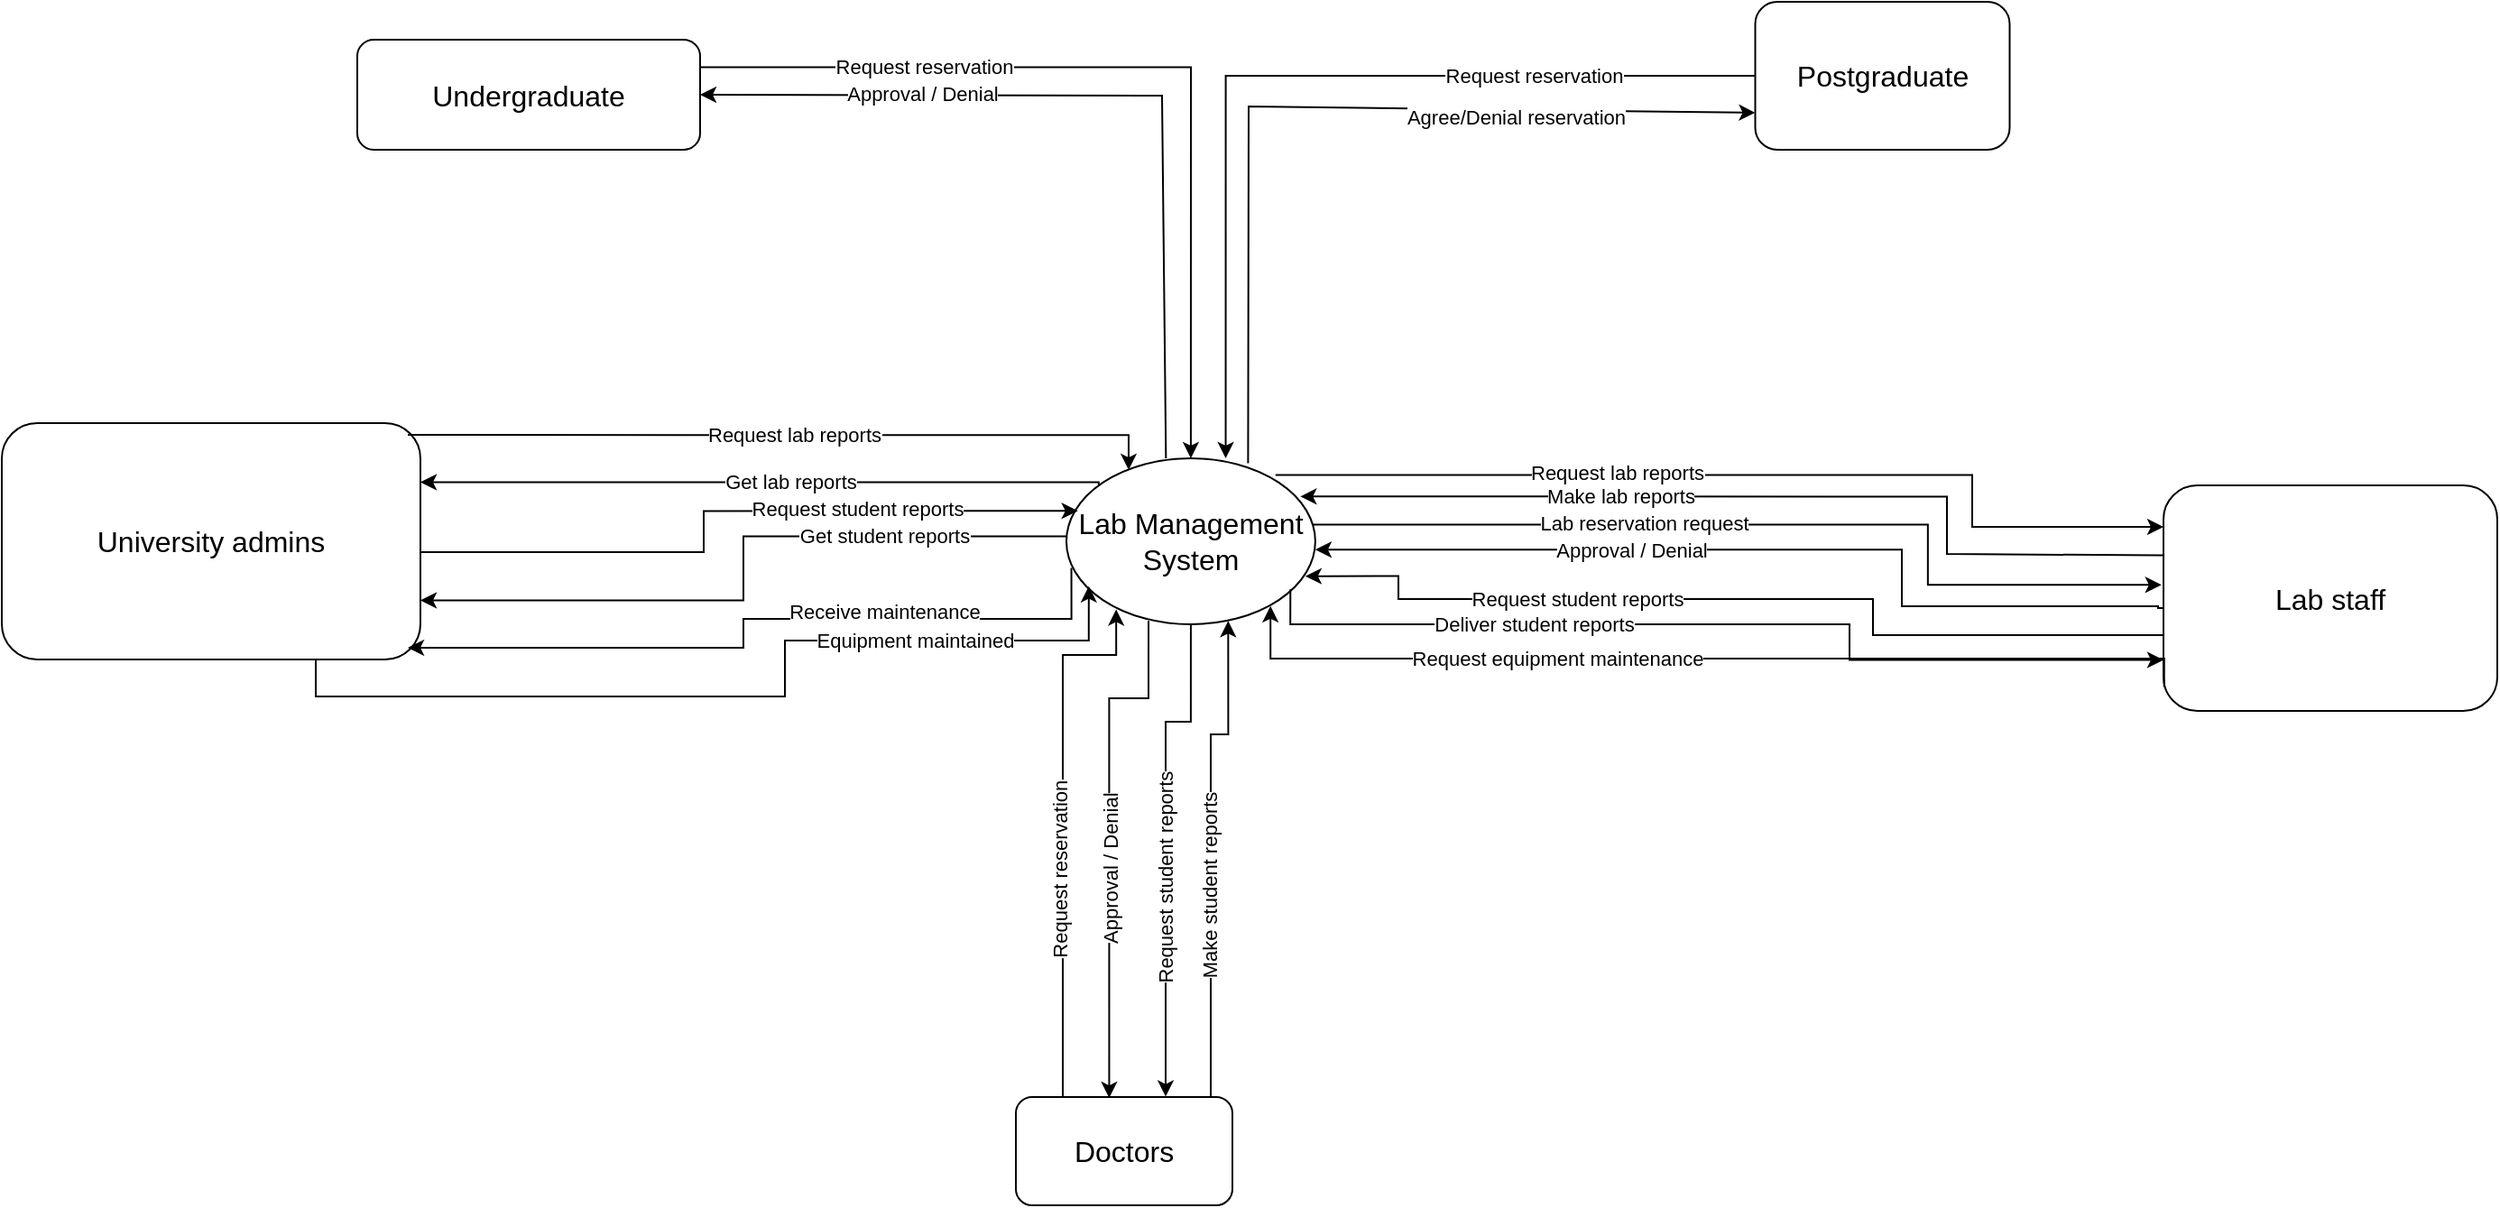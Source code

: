 <mxfile version="22.1.11" type="device">
  <diagram name="Page-1" id="AlJ3lns5U3MM7vT5XkO_">
    <mxGraphModel dx="1525" dy="926" grid="0" gridSize="10" guides="1" tooltips="1" connect="1" arrows="1" fold="1" page="0" pageScale="1" pageWidth="850" pageHeight="1100" math="0" shadow="0">
      <root>
        <mxCell id="0" />
        <mxCell id="1" parent="0" />
        <mxCell id="6NIrD40vV8gY1TMhdgDX-19" style="rounded=0;orthogonalLoop=1;jettySize=auto;html=1;exitX=0.73;exitY=0.03;exitDx=0;exitDy=0;entryX=0;entryY=0.75;entryDx=0;entryDy=0;exitPerimeter=0;" parent="1" source="6NIrD40vV8gY1TMhdgDX-1" target="6NIrD40vV8gY1TMhdgDX-6" edge="1">
          <mxGeometry relative="1" as="geometry">
            <Array as="points">
              <mxPoint x="226" y="-44" />
            </Array>
          </mxGeometry>
        </mxCell>
        <mxCell id="iSw1SFKRkY77ffxVS9H3-3" value="Agree/Denial reservation" style="edgeLabel;html=1;align=center;verticalAlign=middle;resizable=0;points=[];" parent="6NIrD40vV8gY1TMhdgDX-19" vertex="1" connectable="0">
          <mxGeometry x="0.417" y="2" relative="1" as="geometry">
            <mxPoint x="6" y="6" as="offset" />
          </mxGeometry>
        </mxCell>
        <mxCell id="iSw1SFKRkY77ffxVS9H3-47" value="" style="edgeStyle=orthogonalEdgeStyle;rounded=0;orthogonalLoop=1;jettySize=auto;html=1;entryX=0.69;entryY=-0.003;entryDx=0;entryDy=0;entryPerimeter=0;" parent="1" source="6NIrD40vV8gY1TMhdgDX-1" target="6NIrD40vV8gY1TMhdgDX-8" edge="1">
          <mxGeometry relative="1" as="geometry">
            <Array as="points">
              <mxPoint x="194" y="297" />
              <mxPoint x="180" y="297" />
              <mxPoint x="180" y="505" />
            </Array>
          </mxGeometry>
        </mxCell>
        <mxCell id="iSw1SFKRkY77ffxVS9H3-65" value="Request student&amp;nbsp;reports" style="edgeLabel;html=1;align=center;verticalAlign=middle;resizable=0;points=[];rotation=-90;" parent="iSw1SFKRkY77ffxVS9H3-47" vertex="1" connectable="0">
          <mxGeometry x="0.148" relative="1" as="geometry">
            <mxPoint y="-4" as="offset" />
          </mxGeometry>
        </mxCell>
        <mxCell id="6NIrD40vV8gY1TMhdgDX-1" value="Lab Management System" style="ellipse;whiteSpace=wrap;html=1;fontSize=16;strokeWidth=1;aspect=fixed;points=[[0,0.47,0,0,0],[0.02,0.66,0,0,0],[0.04,0.29,0,0,0],[0.09,0.77,0,0,0],[0.13,0.16,0,0,0],[0.2,0.91,0,0,0],[0.25,0.07,0,0,0],[0.33,0.98,0,0,0],[0.4,0,0,0,0],[0.5,0,0,0,0],[0.5,1,0,0,0],[0.64,0,0,0,0],[0.65,0.98,0,0,0],[0.73,0.03,0,0,0],[0.82,0.89,0,0,0],[0.84,0.1,0,0,0],[0.9,0.79,0,0,0],[0.94,0.23,0,0,0],[0.96,0.71,0,0,0],[0.99,0.4,0,0,0],[1,0.55,0,0,0]];" parent="1" vertex="1">
          <mxGeometry x="125" y="151" width="137.93" height="92" as="geometry" />
        </mxCell>
        <mxCell id="6NIrD40vV8gY1TMhdgDX-12" style="edgeStyle=orthogonalEdgeStyle;rounded=0;orthogonalLoop=1;jettySize=auto;html=1;exitX=1;exitY=0.25;exitDx=0;exitDy=0;entryX=0.5;entryY=0;entryDx=0;entryDy=0;entryPerimeter=0;" parent="1" source="6NIrD40vV8gY1TMhdgDX-3" target="6NIrD40vV8gY1TMhdgDX-1" edge="1">
          <mxGeometry relative="1" as="geometry" />
        </mxCell>
        <mxCell id="6NIrD40vV8gY1TMhdgDX-13" value="Request reservation" style="edgeLabel;html=1;align=center;verticalAlign=middle;resizable=0;points=[];rotation=0;" parent="6NIrD40vV8gY1TMhdgDX-12" vertex="1" connectable="0">
          <mxGeometry x="-0.225" y="3" relative="1" as="geometry">
            <mxPoint x="-66" y="2" as="offset" />
          </mxGeometry>
        </mxCell>
        <mxCell id="6NIrD40vV8gY1TMhdgDX-3" value="Undergraduate" style="rounded=1;whiteSpace=wrap;html=1;fontSize=16;" parent="1" vertex="1">
          <mxGeometry x="-268" y="-81" width="190" height="61" as="geometry" />
        </mxCell>
        <mxCell id="6NIrD40vV8gY1TMhdgDX-4" value="University admins" style="rounded=1;whiteSpace=wrap;html=1;fontSize=16;points=[[0,0,0,0,0],[0,0.25,0,0,0],[0,0.5,0,0,0],[0,0.75,0,0,0],[0,1,0,0,0],[0.25,0,0,0,0],[0.25,1,0,0,0],[0.5,0,0,0,0],[0.5,1,0,0,0],[0.75,0,0,0,0],[0.75,1,0,0,0],[0.97,0.05,0,0,0],[0.97,0.95,0,0,0],[1,0.25,0,0,0],[1,0.5,0,0,0],[1,0.75,0,0,0]];" parent="1" vertex="1">
          <mxGeometry x="-465" y="131.5" width="232" height="131" as="geometry" />
        </mxCell>
        <mxCell id="6NIrD40vV8gY1TMhdgDX-15" style="edgeStyle=orthogonalEdgeStyle;rounded=0;orthogonalLoop=1;jettySize=auto;html=1;exitX=0;exitY=0.5;exitDx=0;exitDy=0;entryX=0.64;entryY=0;entryDx=0;entryDy=0;entryPerimeter=0;" parent="1" source="6NIrD40vV8gY1TMhdgDX-6" target="6NIrD40vV8gY1TMhdgDX-1" edge="1">
          <mxGeometry relative="1" as="geometry">
            <mxPoint x="212.96" y="154.36" as="targetPoint" />
          </mxGeometry>
        </mxCell>
        <mxCell id="6NIrD40vV8gY1TMhdgDX-16" value="Request reservation" style="edgeLabel;html=1;align=center;verticalAlign=middle;resizable=0;points=[];" parent="6NIrD40vV8gY1TMhdgDX-15" vertex="1" connectable="0">
          <mxGeometry x="-0.456" relative="1" as="geometry">
            <mxPoint x="14" as="offset" />
          </mxGeometry>
        </mxCell>
        <mxCell id="6NIrD40vV8gY1TMhdgDX-6" value="Postgraduate" style="rounded=1;whiteSpace=wrap;html=1;fontSize=16;" parent="1" vertex="1">
          <mxGeometry x="506.75" y="-102" width="141" height="82" as="geometry" />
        </mxCell>
        <mxCell id="iSw1SFKRkY77ffxVS9H3-4" style="edgeStyle=elbowEdgeStyle;rounded=0;orthogonalLoop=1;jettySize=auto;html=1;exitX=0.84;exitY=0.1;exitDx=0;exitDy=0;entryX=0;entryY=0.184;entryDx=0;entryDy=0;entryPerimeter=0;exitPerimeter=0;" parent="1" source="6NIrD40vV8gY1TMhdgDX-1" target="6NIrD40vV8gY1TMhdgDX-7" edge="1">
          <mxGeometry relative="1" as="geometry">
            <Array as="points">
              <mxPoint x="627" y="181" />
            </Array>
          </mxGeometry>
        </mxCell>
        <mxCell id="iSw1SFKRkY77ffxVS9H3-5" value="Request lab reports" style="edgeLabel;html=1;align=center;verticalAlign=middle;resizable=0;points=[];" parent="iSw1SFKRkY77ffxVS9H3-4" vertex="1" connectable="0">
          <mxGeometry x="-0.473" relative="1" as="geometry">
            <mxPoint x="51" y="-1" as="offset" />
          </mxGeometry>
        </mxCell>
        <mxCell id="iSw1SFKRkY77ffxVS9H3-24" style="edgeStyle=orthogonalEdgeStyle;rounded=0;orthogonalLoop=1;jettySize=auto;html=1;exitX=0;exitY=0.75;exitDx=0;exitDy=0;entryX=0.96;entryY=0.71;entryDx=0;entryDy=0;entryPerimeter=0;" parent="1" source="6NIrD40vV8gY1TMhdgDX-7" target="6NIrD40vV8gY1TMhdgDX-1" edge="1">
          <mxGeometry relative="1" as="geometry">
            <Array as="points">
              <mxPoint x="733" y="249" />
              <mxPoint x="572" y="249" />
              <mxPoint x="572" y="229" />
              <mxPoint x="309" y="229" />
            </Array>
          </mxGeometry>
        </mxCell>
        <mxCell id="iSw1SFKRkY77ffxVS9H3-25" value="Request student&amp;nbsp;reports" style="edgeLabel;html=1;align=center;verticalAlign=middle;resizable=0;points=[];" parent="iSw1SFKRkY77ffxVS9H3-24" vertex="1" connectable="0">
          <mxGeometry x="0.374" relative="1" as="geometry">
            <mxPoint as="offset" />
          </mxGeometry>
        </mxCell>
        <mxCell id="6NIrD40vV8gY1TMhdgDX-7" value="Lab staff" style="rounded=1;whiteSpace=wrap;html=1;fontSize=16;" parent="1" vertex="1">
          <mxGeometry x="733" y="166" width="185" height="125" as="geometry" />
        </mxCell>
        <mxCell id="6NIrD40vV8gY1TMhdgDX-8" value="Doctors" style="rounded=1;whiteSpace=wrap;html=1;fontSize=16;points=[[0,0,0,0,0],[0,0.25,0,0,0],[0,0.5,0,0,0],[0,0.75,0,0,0],[0,1,0,0,0],[0.23,0,0,0,0],[0.25,1,0,0,0],[0.45,0,0,0,0],[0.5,1,0,0,0],[0.7,0,0,0,0],[0.75,1,0,0,0],[0.9,0,0,0,0],[1,0.25,0,0,0],[1,0.5,0,0,0],[1,0.75,0,0,0],[1,1,0,0,0]];" parent="1" vertex="1">
          <mxGeometry x="97" y="505" width="120" height="60" as="geometry" />
        </mxCell>
        <mxCell id="6NIrD40vV8gY1TMhdgDX-9" value="" style="edgeStyle=none;orthogonalLoop=1;jettySize=auto;html=1;rounded=0;exitX=0.4;exitY=0;exitDx=0;exitDy=0;entryX=1;entryY=0.5;entryDx=0;entryDy=0;exitPerimeter=0;" parent="1" source="6NIrD40vV8gY1TMhdgDX-1" target="6NIrD40vV8gY1TMhdgDX-3" edge="1">
          <mxGeometry width="100" relative="1" as="geometry">
            <mxPoint x="185" y="39" as="sourcePoint" />
            <mxPoint x="62" y="-29" as="targetPoint" />
            <Array as="points">
              <mxPoint x="178" y="-50" />
            </Array>
          </mxGeometry>
        </mxCell>
        <mxCell id="6NIrD40vV8gY1TMhdgDX-11" value="Approval / Denial" style="edgeLabel;html=1;align=center;verticalAlign=middle;resizable=0;points=[];rotation=0;" parent="6NIrD40vV8gY1TMhdgDX-9" vertex="1" connectable="0">
          <mxGeometry x="0.547" relative="1" as="geometry">
            <mxPoint x="19" y="-1" as="offset" />
          </mxGeometry>
        </mxCell>
        <mxCell id="iSw1SFKRkY77ffxVS9H3-8" style="edgeStyle=orthogonalEdgeStyle;rounded=0;orthogonalLoop=1;jettySize=auto;html=1;entryX=0.94;entryY=0.23;entryDx=0;entryDy=0;entryPerimeter=0;exitX=0.003;exitY=0.31;exitDx=0;exitDy=0;exitPerimeter=0;" parent="1" source="6NIrD40vV8gY1TMhdgDX-7" target="6NIrD40vV8gY1TMhdgDX-1" edge="1">
          <mxGeometry relative="1" as="geometry">
            <mxPoint x="731" y="229" as="sourcePoint" />
            <Array as="points">
              <mxPoint x="731" y="205" />
              <mxPoint x="613" y="204" />
              <mxPoint x="613" y="172" />
            </Array>
          </mxGeometry>
        </mxCell>
        <mxCell id="iSw1SFKRkY77ffxVS9H3-9" value="Make lab reports" style="edgeLabel;html=1;align=center;verticalAlign=middle;resizable=0;points=[];" parent="iSw1SFKRkY77ffxVS9H3-8" vertex="1" connectable="0">
          <mxGeometry x="0.36" y="3" relative="1" as="geometry">
            <mxPoint x="14" y="-3" as="offset" />
          </mxGeometry>
        </mxCell>
        <mxCell id="iSw1SFKRkY77ffxVS9H3-16" style="edgeStyle=elbowEdgeStyle;rounded=0;orthogonalLoop=1;jettySize=auto;html=1;entryX=-0.006;entryY=0.441;entryDx=0;entryDy=0;entryPerimeter=0;exitX=0.99;exitY=0.4;exitDx=0;exitDy=0;exitPerimeter=0;" parent="1" source="6NIrD40vV8gY1TMhdgDX-1" target="6NIrD40vV8gY1TMhdgDX-7" edge="1">
          <mxGeometry relative="1" as="geometry">
            <mxPoint x="263" y="199" as="sourcePoint" />
            <mxPoint x="733" y="217.28" as="targetPoint" />
            <Array as="points">
              <mxPoint x="602.43" y="209" />
            </Array>
          </mxGeometry>
        </mxCell>
        <mxCell id="iSw1SFKRkY77ffxVS9H3-17" value="Lab reservation request" style="edgeLabel;html=1;align=center;verticalAlign=middle;resizable=0;points=[];" parent="iSw1SFKRkY77ffxVS9H3-16" vertex="1" connectable="0">
          <mxGeometry x="-0.473" relative="1" as="geometry">
            <mxPoint x="51" y="-1" as="offset" />
          </mxGeometry>
        </mxCell>
        <mxCell id="iSw1SFKRkY77ffxVS9H3-18" style="edgeStyle=orthogonalEdgeStyle;rounded=0;orthogonalLoop=1;jettySize=auto;html=1;exitX=0.003;exitY=0.31;exitDx=0;exitDy=0;exitPerimeter=0;entryX=1;entryY=0.55;entryDx=0;entryDy=0;entryPerimeter=0;" parent="1" target="6NIrD40vV8gY1TMhdgDX-1" edge="1">
          <mxGeometry relative="1" as="geometry">
            <mxPoint x="733" y="234" as="sourcePoint" />
            <mxPoint x="260" y="213" as="targetPoint" />
            <Array as="points">
              <mxPoint x="730" y="234" />
              <mxPoint x="588" y="233" />
              <mxPoint x="588" y="202" />
            </Array>
          </mxGeometry>
        </mxCell>
        <mxCell id="iSw1SFKRkY77ffxVS9H3-19" value="Approval / Denial" style="edgeLabel;html=1;align=center;verticalAlign=middle;resizable=0;points=[];" parent="iSw1SFKRkY77ffxVS9H3-18" vertex="1" connectable="0">
          <mxGeometry x="0.36" y="3" relative="1" as="geometry">
            <mxPoint x="14" y="-3" as="offset" />
          </mxGeometry>
        </mxCell>
        <mxCell id="iSw1SFKRkY77ffxVS9H3-26" style="edgeStyle=orthogonalEdgeStyle;rounded=0;orthogonalLoop=1;jettySize=auto;html=1;exitX=0.9;exitY=0.79;exitDx=0;exitDy=0;entryX=0;entryY=0.774;entryDx=0;entryDy=0;entryPerimeter=0;exitPerimeter=0;" parent="1" source="6NIrD40vV8gY1TMhdgDX-1" target="6NIrD40vV8gY1TMhdgDX-7" edge="1">
          <mxGeometry relative="1" as="geometry">
            <mxPoint x="230.516" y="236.0" as="sourcePoint" />
            <mxPoint x="733.74" y="271.56" as="targetPoint" />
            <Array as="points">
              <mxPoint x="249" y="243" />
              <mxPoint x="559" y="243" />
              <mxPoint x="559" y="263" />
            </Array>
          </mxGeometry>
        </mxCell>
        <mxCell id="iSw1SFKRkY77ffxVS9H3-27" value="Deliver student reports" style="edgeLabel;html=1;align=center;verticalAlign=middle;resizable=0;points=[];" parent="iSw1SFKRkY77ffxVS9H3-26" vertex="1" connectable="0">
          <mxGeometry x="-0.435" y="-3" relative="1" as="geometry">
            <mxPoint x="6" y="-3" as="offset" />
          </mxGeometry>
        </mxCell>
        <mxCell id="iSw1SFKRkY77ffxVS9H3-28" style="edgeStyle=orthogonalEdgeStyle;rounded=0;orthogonalLoop=1;jettySize=auto;html=1;exitX=0.002;exitY=0.894;exitDx=0;exitDy=0;entryX=0.82;entryY=0.89;entryDx=0;entryDy=0;entryPerimeter=0;exitPerimeter=0;" parent="1" source="6NIrD40vV8gY1TMhdgDX-7" target="6NIrD40vV8gY1TMhdgDX-1" edge="1">
          <mxGeometry relative="1" as="geometry">
            <Array as="points">
              <mxPoint x="733" y="262" />
              <mxPoint x="238" y="262" />
            </Array>
          </mxGeometry>
        </mxCell>
        <mxCell id="iSw1SFKRkY77ffxVS9H3-29" value="Request equipment maintenance" style="edgeLabel;html=1;align=center;verticalAlign=middle;resizable=0;points=[];" parent="iSw1SFKRkY77ffxVS9H3-28" vertex="1" connectable="0">
          <mxGeometry x="0.303" relative="1" as="geometry">
            <mxPoint as="offset" />
          </mxGeometry>
        </mxCell>
        <mxCell id="iSw1SFKRkY77ffxVS9H3-46" style="edgeStyle=orthogonalEdgeStyle;rounded=0;orthogonalLoop=1;jettySize=auto;html=1;exitX=0.9;exitY=0;exitDx=0;exitDy=0;exitPerimeter=0;entryX=0.65;entryY=0.98;entryDx=0;entryDy=0;entryPerimeter=0;" parent="1" source="6NIrD40vV8gY1TMhdgDX-8" target="6NIrD40vV8gY1TMhdgDX-1" edge="1">
          <mxGeometry relative="1" as="geometry">
            <Array as="points">
              <mxPoint x="205" y="304" />
              <mxPoint x="215" y="304" />
            </Array>
          </mxGeometry>
        </mxCell>
        <mxCell id="iSw1SFKRkY77ffxVS9H3-66" value="Make student&amp;nbsp;reports" style="edgeLabel;html=1;align=center;verticalAlign=middle;resizable=0;points=[];rotation=-90;" parent="iSw1SFKRkY77ffxVS9H3-46" vertex="1" connectable="0">
          <mxGeometry x="-0.05" y="1" relative="1" as="geometry">
            <mxPoint y="13" as="offset" />
          </mxGeometry>
        </mxCell>
        <mxCell id="iSw1SFKRkY77ffxVS9H3-48" style="edgeStyle=orthogonalEdgeStyle;rounded=0;orthogonalLoop=1;jettySize=auto;html=1;exitX=0.33;exitY=0.98;exitDx=0;exitDy=0;exitPerimeter=0;entryX=0.431;entryY=0.009;entryDx=0;entryDy=0;entryPerimeter=0;" parent="1" source="6NIrD40vV8gY1TMhdgDX-1" target="6NIrD40vV8gY1TMhdgDX-8" edge="1">
          <mxGeometry relative="1" as="geometry">
            <Array as="points">
              <mxPoint x="171" y="284" />
              <mxPoint x="149" y="284" />
            </Array>
          </mxGeometry>
        </mxCell>
        <mxCell id="iSw1SFKRkY77ffxVS9H3-64" value="Approval / Denial" style="edgeLabel;html=1;align=center;verticalAlign=middle;resizable=0;points=[];rotation=-90;" parent="iSw1SFKRkY77ffxVS9H3-48" vertex="1" connectable="0">
          <mxGeometry x="0.151" y="-3" relative="1" as="geometry">
            <mxPoint x="3" y="-5" as="offset" />
          </mxGeometry>
        </mxCell>
        <mxCell id="iSw1SFKRkY77ffxVS9H3-49" style="edgeStyle=orthogonalEdgeStyle;rounded=0;orthogonalLoop=1;jettySize=auto;html=1;exitX=0.23;exitY=0;exitDx=0;exitDy=0;exitPerimeter=0;entryX=0.2;entryY=0.91;entryDx=0;entryDy=0;entryPerimeter=0;" parent="1" source="6NIrD40vV8gY1TMhdgDX-8" target="6NIrD40vV8gY1TMhdgDX-1" edge="1">
          <mxGeometry relative="1" as="geometry">
            <Array as="points">
              <mxPoint x="123" y="505" />
              <mxPoint x="123" y="260" />
              <mxPoint x="153" y="260" />
            </Array>
          </mxGeometry>
        </mxCell>
        <mxCell id="iSw1SFKRkY77ffxVS9H3-63" value="Request reservation" style="edgeLabel;html=1;align=center;verticalAlign=middle;resizable=0;points=[];rotation=-90;" parent="iSw1SFKRkY77ffxVS9H3-49" vertex="1" connectable="0">
          <mxGeometry x="-0.327" y="4" relative="1" as="geometry">
            <mxPoint x="2" y="-26" as="offset" />
          </mxGeometry>
        </mxCell>
        <mxCell id="iSw1SFKRkY77ffxVS9H3-50" style="edgeStyle=orthogonalEdgeStyle;rounded=0;orthogonalLoop=1;jettySize=auto;html=1;exitX=0.97;exitY=0.05;exitDx=0;exitDy=0;exitPerimeter=0;entryX=0.25;entryY=0.07;entryDx=0;entryDy=0;entryPerimeter=0;" parent="1" source="6NIrD40vV8gY1TMhdgDX-4" target="6NIrD40vV8gY1TMhdgDX-1" edge="1">
          <mxGeometry relative="1" as="geometry">
            <Array as="points">
              <mxPoint x="160" y="138" />
            </Array>
          </mxGeometry>
        </mxCell>
        <mxCell id="iSw1SFKRkY77ffxVS9H3-57" value="Request lab reports" style="edgeLabel;html=1;align=center;verticalAlign=middle;resizable=0;points=[];" parent="iSw1SFKRkY77ffxVS9H3-50" vertex="1" connectable="0">
          <mxGeometry x="0.027" y="-3" relative="1" as="geometry">
            <mxPoint x="-1" y="-3" as="offset" />
          </mxGeometry>
        </mxCell>
        <mxCell id="iSw1SFKRkY77ffxVS9H3-51" style="edgeStyle=orthogonalEdgeStyle;rounded=0;orthogonalLoop=1;jettySize=auto;html=1;exitX=0.13;exitY=0.16;exitDx=0;exitDy=0;exitPerimeter=0;entryX=1;entryY=0.25;entryDx=0;entryDy=0;entryPerimeter=0;" parent="1" source="6NIrD40vV8gY1TMhdgDX-1" target="6NIrD40vV8gY1TMhdgDX-4" edge="1">
          <mxGeometry relative="1" as="geometry">
            <Array as="points">
              <mxPoint x="143" y="164" />
            </Array>
          </mxGeometry>
        </mxCell>
        <mxCell id="iSw1SFKRkY77ffxVS9H3-58" value="Get lab reports" style="edgeLabel;html=1;align=center;verticalAlign=middle;resizable=0;points=[];" parent="iSw1SFKRkY77ffxVS9H3-51" vertex="1" connectable="0">
          <mxGeometry x="-0.085" y="-1" relative="1" as="geometry">
            <mxPoint as="offset" />
          </mxGeometry>
        </mxCell>
        <mxCell id="iSw1SFKRkY77ffxVS9H3-52" style="edgeStyle=orthogonalEdgeStyle;rounded=0;orthogonalLoop=1;jettySize=auto;html=1;exitX=1;exitY=0.5;exitDx=0;exitDy=0;exitPerimeter=0;entryX=0.046;entryY=0.317;entryDx=0;entryDy=0;entryPerimeter=0;" parent="1" source="6NIrD40vV8gY1TMhdgDX-4" target="6NIrD40vV8gY1TMhdgDX-1" edge="1">
          <mxGeometry relative="1" as="geometry">
            <mxPoint x="117" y="177" as="targetPoint" />
            <Array as="points">
              <mxPoint x="-233" y="203" />
              <mxPoint x="-76" y="203" />
              <mxPoint x="-76" y="180" />
            </Array>
          </mxGeometry>
        </mxCell>
        <mxCell id="iSw1SFKRkY77ffxVS9H3-59" value="Request student&amp;nbsp;reports" style="edgeLabel;html=1;align=center;verticalAlign=middle;resizable=0;points=[];" parent="iSw1SFKRkY77ffxVS9H3-52" vertex="1" connectable="0">
          <mxGeometry x="0.201" y="-2" relative="1" as="geometry">
            <mxPoint x="35" y="-3" as="offset" />
          </mxGeometry>
        </mxCell>
        <mxCell id="iSw1SFKRkY77ffxVS9H3-53" style="edgeStyle=orthogonalEdgeStyle;rounded=0;orthogonalLoop=1;jettySize=auto;html=1;exitX=0;exitY=0.47;exitDx=0;exitDy=0;exitPerimeter=0;entryX=1;entryY=0.75;entryDx=0;entryDy=0;entryPerimeter=0;" parent="1" source="6NIrD40vV8gY1TMhdgDX-1" target="6NIrD40vV8gY1TMhdgDX-4" edge="1">
          <mxGeometry relative="1" as="geometry">
            <Array as="points">
              <mxPoint x="-54" y="194" />
              <mxPoint x="-54" y="230" />
            </Array>
          </mxGeometry>
        </mxCell>
        <mxCell id="iSw1SFKRkY77ffxVS9H3-60" value="Get student&amp;nbsp;reports" style="edgeLabel;html=1;align=center;verticalAlign=middle;resizable=0;points=[];" parent="iSw1SFKRkY77ffxVS9H3-53" vertex="1" connectable="0">
          <mxGeometry x="-0.429" y="2" relative="1" as="geometry">
            <mxPoint x="11" y="-2" as="offset" />
          </mxGeometry>
        </mxCell>
        <mxCell id="iSw1SFKRkY77ffxVS9H3-54" style="edgeStyle=orthogonalEdgeStyle;rounded=0;orthogonalLoop=1;jettySize=auto;html=1;exitX=0.02;exitY=0.66;exitDx=0;exitDy=0;exitPerimeter=0;entryX=0.97;entryY=0.95;entryDx=0;entryDy=0;entryPerimeter=0;" parent="1" source="6NIrD40vV8gY1TMhdgDX-1" target="6NIrD40vV8gY1TMhdgDX-4" edge="1">
          <mxGeometry relative="1" as="geometry">
            <Array as="points">
              <mxPoint x="128" y="240" />
              <mxPoint x="-54" y="240" />
              <mxPoint x="-54" y="256" />
            </Array>
          </mxGeometry>
        </mxCell>
        <mxCell id="iSw1SFKRkY77ffxVS9H3-61" value="Receive maintenance" style="edgeLabel;html=1;align=center;verticalAlign=middle;resizable=0;points=[];" parent="iSw1SFKRkY77ffxVS9H3-54" vertex="1" connectable="0">
          <mxGeometry x="-0.19" relative="1" as="geometry">
            <mxPoint x="35" y="-4" as="offset" />
          </mxGeometry>
        </mxCell>
        <mxCell id="iSw1SFKRkY77ffxVS9H3-56" style="edgeStyle=orthogonalEdgeStyle;rounded=0;orthogonalLoop=1;jettySize=auto;html=1;exitX=0.75;exitY=1;exitDx=0;exitDy=0;exitPerimeter=0;entryX=0.09;entryY=0.77;entryDx=0;entryDy=0;entryPerimeter=0;" parent="1" source="6NIrD40vV8gY1TMhdgDX-4" target="6NIrD40vV8gY1TMhdgDX-1" edge="1">
          <mxGeometry relative="1" as="geometry">
            <Array as="points">
              <mxPoint x="-291" y="283" />
              <mxPoint x="-31" y="283" />
              <mxPoint x="-31" y="252" />
              <mxPoint x="137" y="252" />
            </Array>
          </mxGeometry>
        </mxCell>
        <mxCell id="iSw1SFKRkY77ffxVS9H3-62" value="Equipment maintained" style="edgeLabel;html=1;align=center;verticalAlign=middle;resizable=0;points=[];" parent="iSw1SFKRkY77ffxVS9H3-56" vertex="1" connectable="0">
          <mxGeometry x="0.091" y="-3" relative="1" as="geometry">
            <mxPoint x="74" y="-34" as="offset" />
          </mxGeometry>
        </mxCell>
      </root>
    </mxGraphModel>
  </diagram>
</mxfile>
